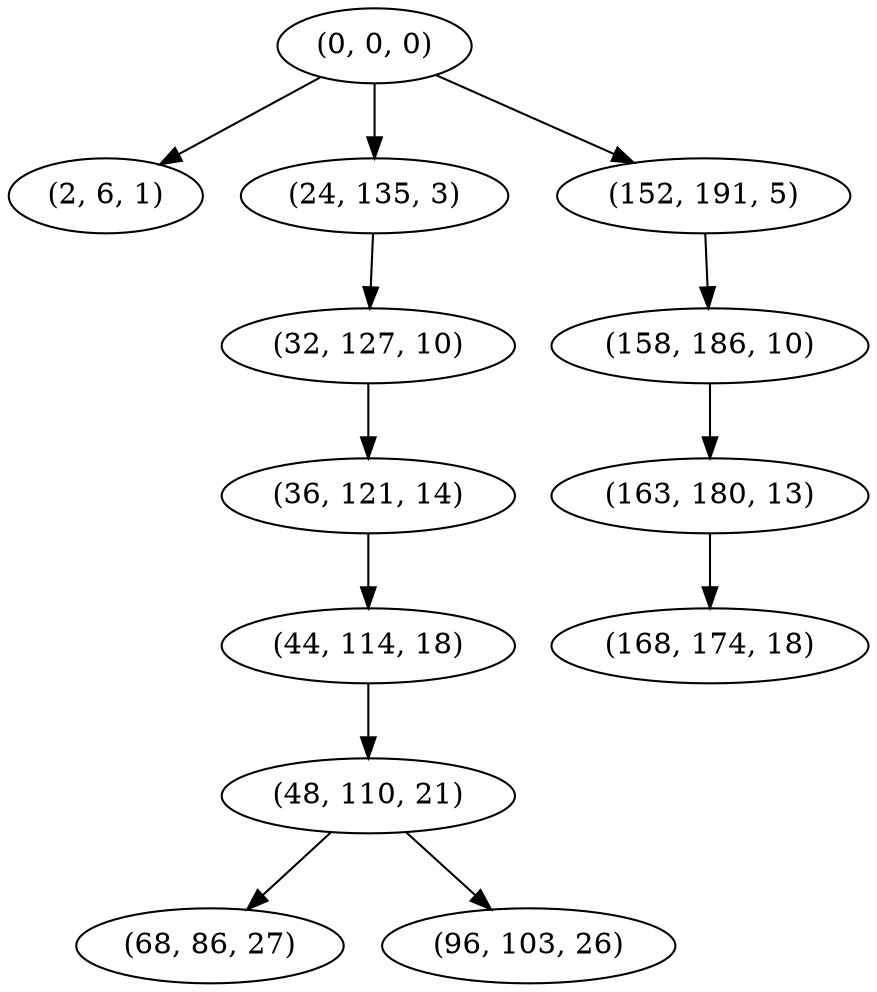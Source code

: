 digraph tree {
    "(0, 0, 0)";
    "(2, 6, 1)";
    "(24, 135, 3)";
    "(32, 127, 10)";
    "(36, 121, 14)";
    "(44, 114, 18)";
    "(48, 110, 21)";
    "(68, 86, 27)";
    "(96, 103, 26)";
    "(152, 191, 5)";
    "(158, 186, 10)";
    "(163, 180, 13)";
    "(168, 174, 18)";
    "(0, 0, 0)" -> "(2, 6, 1)";
    "(0, 0, 0)" -> "(24, 135, 3)";
    "(0, 0, 0)" -> "(152, 191, 5)";
    "(24, 135, 3)" -> "(32, 127, 10)";
    "(32, 127, 10)" -> "(36, 121, 14)";
    "(36, 121, 14)" -> "(44, 114, 18)";
    "(44, 114, 18)" -> "(48, 110, 21)";
    "(48, 110, 21)" -> "(68, 86, 27)";
    "(48, 110, 21)" -> "(96, 103, 26)";
    "(152, 191, 5)" -> "(158, 186, 10)";
    "(158, 186, 10)" -> "(163, 180, 13)";
    "(163, 180, 13)" -> "(168, 174, 18)";
}
